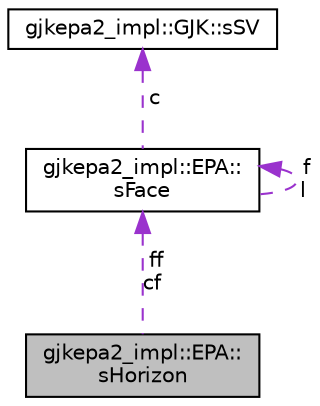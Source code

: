 digraph "gjkepa2_impl::EPA::sHorizon"
{
  edge [fontname="Helvetica",fontsize="10",labelfontname="Helvetica",labelfontsize="10"];
  node [fontname="Helvetica",fontsize="10",shape=record];
  Node1 [label="gjkepa2_impl::EPA::\lsHorizon",height=0.2,width=0.4,color="black", fillcolor="grey75", style="filled", fontcolor="black"];
  Node2 -> Node1 [dir="back",color="darkorchid3",fontsize="10",style="dashed",label=" ff\ncf" ,fontname="Helvetica"];
  Node2 [label="gjkepa2_impl::EPA::\lsFace",height=0.2,width=0.4,color="black", fillcolor="white", style="filled",URL="$structgjkepa2__impl_1_1_e_p_a_1_1s_face.html"];
  Node3 -> Node2 [dir="back",color="darkorchid3",fontsize="10",style="dashed",label=" c" ,fontname="Helvetica"];
  Node3 [label="gjkepa2_impl::GJK::sSV",height=0.2,width=0.4,color="black", fillcolor="white", style="filled",URL="$structgjkepa2__impl_1_1_g_j_k_1_1s_s_v.html"];
  Node2 -> Node2 [dir="back",color="darkorchid3",fontsize="10",style="dashed",label=" f\nl" ,fontname="Helvetica"];
}
